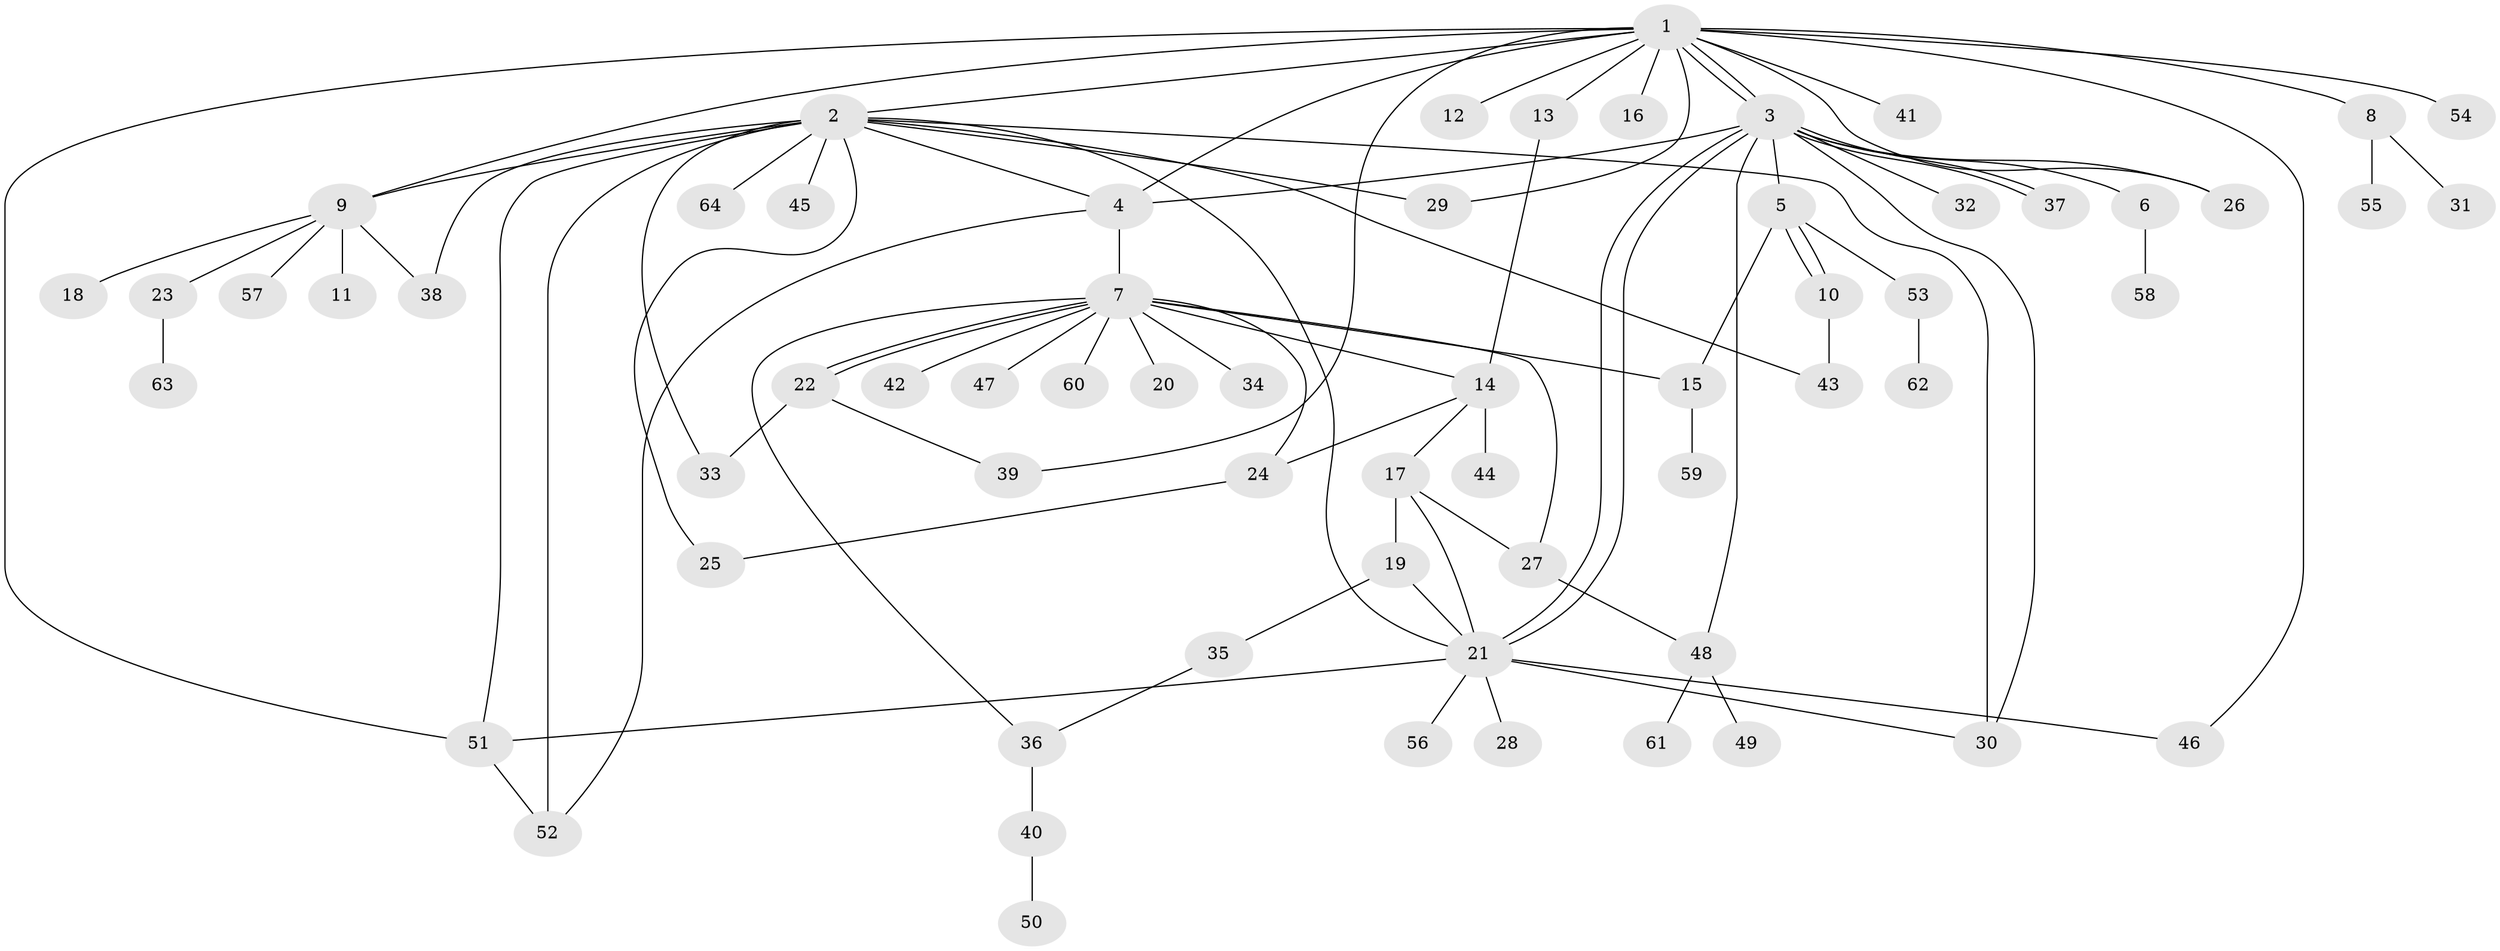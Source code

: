// Generated by graph-tools (version 1.1) at 2025/14/03/09/25 04:14:48]
// undirected, 64 vertices, 94 edges
graph export_dot {
graph [start="1"]
  node [color=gray90,style=filled];
  1;
  2;
  3;
  4;
  5;
  6;
  7;
  8;
  9;
  10;
  11;
  12;
  13;
  14;
  15;
  16;
  17;
  18;
  19;
  20;
  21;
  22;
  23;
  24;
  25;
  26;
  27;
  28;
  29;
  30;
  31;
  32;
  33;
  34;
  35;
  36;
  37;
  38;
  39;
  40;
  41;
  42;
  43;
  44;
  45;
  46;
  47;
  48;
  49;
  50;
  51;
  52;
  53;
  54;
  55;
  56;
  57;
  58;
  59;
  60;
  61;
  62;
  63;
  64;
  1 -- 2;
  1 -- 3;
  1 -- 3;
  1 -- 4;
  1 -- 8;
  1 -- 9;
  1 -- 12;
  1 -- 13;
  1 -- 16;
  1 -- 26;
  1 -- 29;
  1 -- 39;
  1 -- 41;
  1 -- 46;
  1 -- 51;
  1 -- 54;
  2 -- 4;
  2 -- 9;
  2 -- 21;
  2 -- 25;
  2 -- 29;
  2 -- 30;
  2 -- 33;
  2 -- 38;
  2 -- 43;
  2 -- 45;
  2 -- 51;
  2 -- 52;
  2 -- 64;
  3 -- 4;
  3 -- 5;
  3 -- 6;
  3 -- 21;
  3 -- 21;
  3 -- 26;
  3 -- 30;
  3 -- 32;
  3 -- 37;
  3 -- 37;
  3 -- 48;
  4 -- 7;
  4 -- 52;
  5 -- 10;
  5 -- 10;
  5 -- 15;
  5 -- 53;
  6 -- 58;
  7 -- 14;
  7 -- 15;
  7 -- 20;
  7 -- 22;
  7 -- 22;
  7 -- 24;
  7 -- 27;
  7 -- 34;
  7 -- 36;
  7 -- 42;
  7 -- 47;
  7 -- 60;
  8 -- 31;
  8 -- 55;
  9 -- 11;
  9 -- 18;
  9 -- 23;
  9 -- 38;
  9 -- 57;
  10 -- 43;
  13 -- 14;
  14 -- 17;
  14 -- 24;
  14 -- 44;
  15 -- 59;
  17 -- 19;
  17 -- 21;
  17 -- 27;
  19 -- 21;
  19 -- 35;
  21 -- 28;
  21 -- 30;
  21 -- 46;
  21 -- 51;
  21 -- 56;
  22 -- 33;
  22 -- 39;
  23 -- 63;
  24 -- 25;
  27 -- 48;
  35 -- 36;
  36 -- 40;
  40 -- 50;
  48 -- 49;
  48 -- 61;
  51 -- 52;
  53 -- 62;
}

